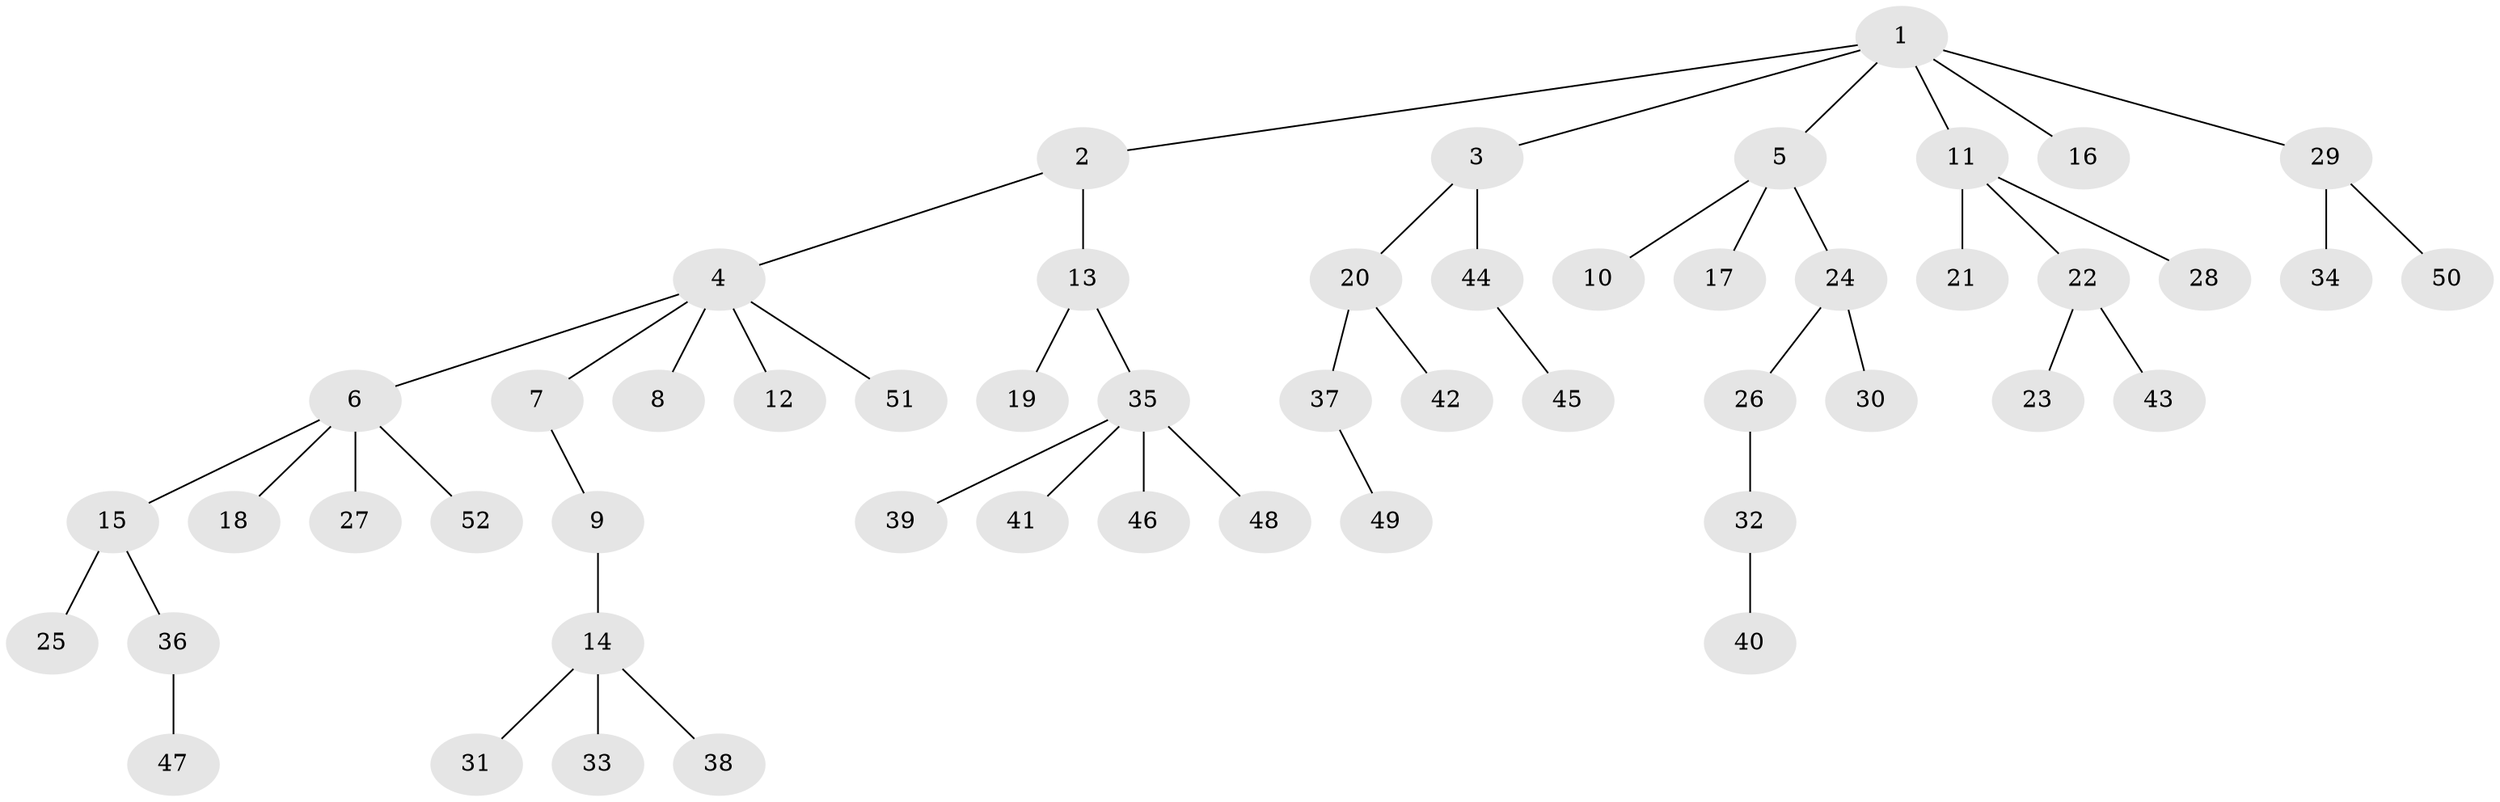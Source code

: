 // Generated by graph-tools (version 1.1) at 2025/02/03/09/25 03:02:30]
// undirected, 52 vertices, 51 edges
graph export_dot {
graph [start="1"]
  node [color=gray90,style=filled];
  1;
  2;
  3;
  4;
  5;
  6;
  7;
  8;
  9;
  10;
  11;
  12;
  13;
  14;
  15;
  16;
  17;
  18;
  19;
  20;
  21;
  22;
  23;
  24;
  25;
  26;
  27;
  28;
  29;
  30;
  31;
  32;
  33;
  34;
  35;
  36;
  37;
  38;
  39;
  40;
  41;
  42;
  43;
  44;
  45;
  46;
  47;
  48;
  49;
  50;
  51;
  52;
  1 -- 2;
  1 -- 3;
  1 -- 5;
  1 -- 11;
  1 -- 16;
  1 -- 29;
  2 -- 4;
  2 -- 13;
  3 -- 20;
  3 -- 44;
  4 -- 6;
  4 -- 7;
  4 -- 8;
  4 -- 12;
  4 -- 51;
  5 -- 10;
  5 -- 17;
  5 -- 24;
  6 -- 15;
  6 -- 18;
  6 -- 27;
  6 -- 52;
  7 -- 9;
  9 -- 14;
  11 -- 21;
  11 -- 22;
  11 -- 28;
  13 -- 19;
  13 -- 35;
  14 -- 31;
  14 -- 33;
  14 -- 38;
  15 -- 25;
  15 -- 36;
  20 -- 37;
  20 -- 42;
  22 -- 23;
  22 -- 43;
  24 -- 26;
  24 -- 30;
  26 -- 32;
  29 -- 34;
  29 -- 50;
  32 -- 40;
  35 -- 39;
  35 -- 41;
  35 -- 46;
  35 -- 48;
  36 -- 47;
  37 -- 49;
  44 -- 45;
}
